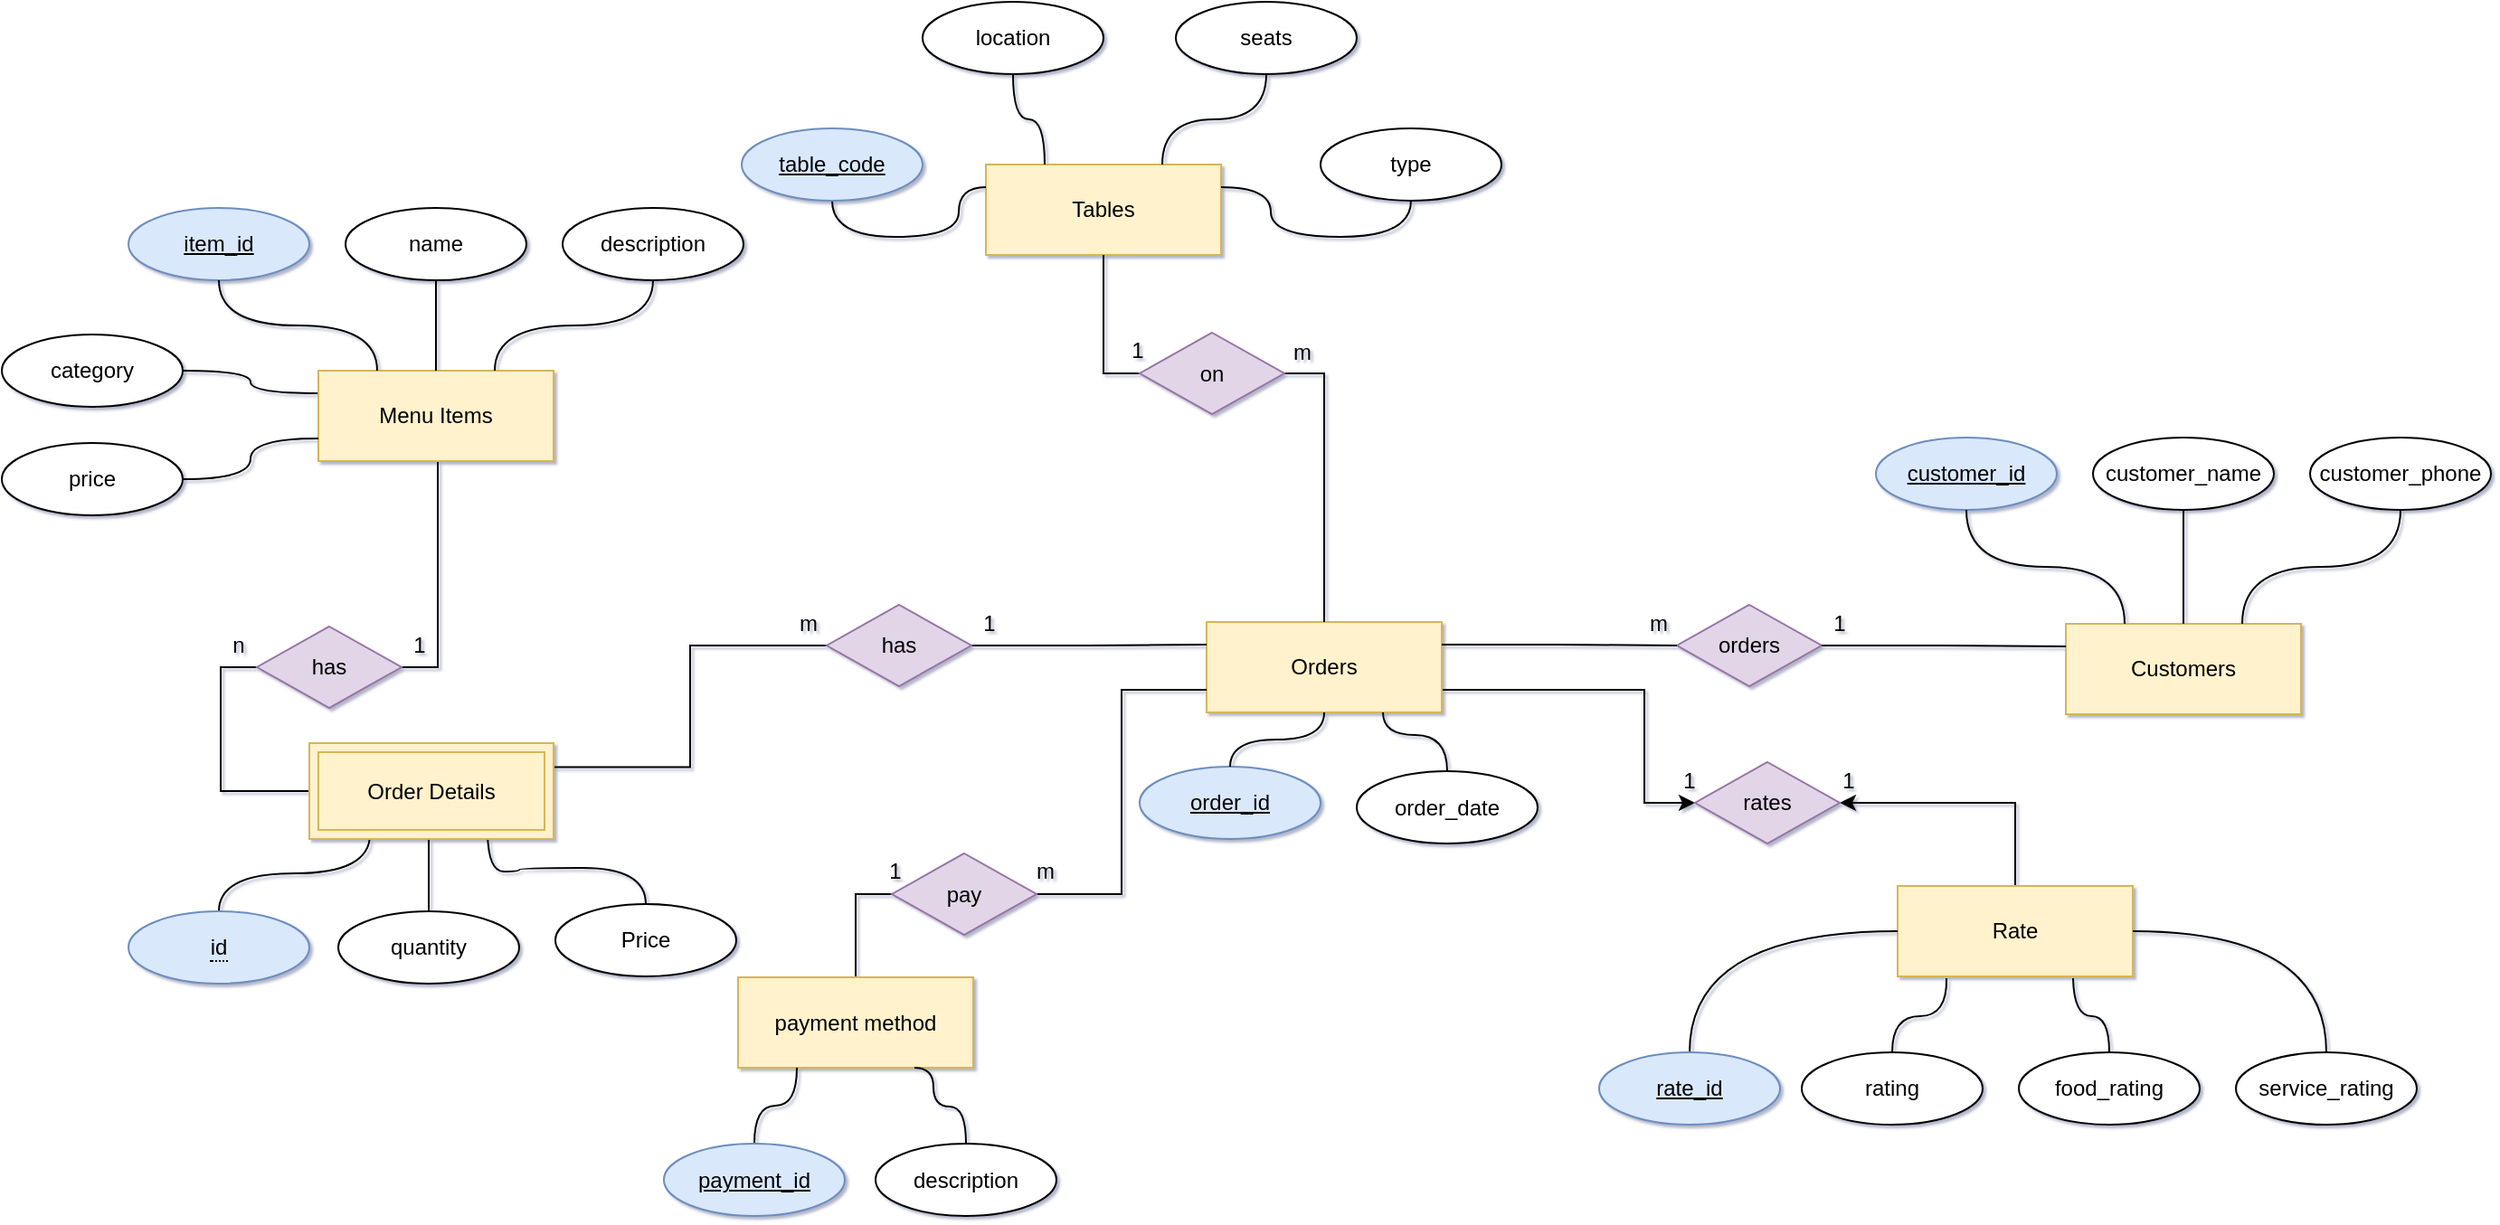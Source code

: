 <mxfile version="24.2.0" type="device">
  <diagram name="Page-1" id="CKj48DAWiWCRyITGraYO">
    <mxGraphModel dx="1313" dy="696" grid="1" gridSize="10" guides="1" tooltips="1" connect="1" arrows="1" fold="1" page="1" pageScale="1" pageWidth="1500" pageHeight="800" math="0" shadow="1">
      <root>
        <mxCell id="0" />
        <mxCell id="1" parent="0" />
        <mxCell id="1pBHq02dKkBtK17RjuQz-1" value="Customers" style="whiteSpace=wrap;html=1;align=center;fillColor=#fff2cc;strokeColor=#d6b656;" parent="1" vertex="1">
          <mxGeometry x="1176" y="394" width="130" height="50" as="geometry" />
        </mxCell>
        <mxCell id="1pBHq02dKkBtK17RjuQz-2" value="customer_id" style="ellipse;whiteSpace=wrap;html=1;align=center;fontStyle=4;fillColor=#dae8fc;strokeColor=#6c8ebf;" parent="1" vertex="1">
          <mxGeometry x="1071" y="291" width="100" height="40" as="geometry" />
        </mxCell>
        <mxCell id="1pBHq02dKkBtK17RjuQz-3" value="customer_name" style="ellipse;whiteSpace=wrap;html=1;align=center;" parent="1" vertex="1">
          <mxGeometry x="1191" y="291" width="100" height="40" as="geometry" />
        </mxCell>
        <mxCell id="1pBHq02dKkBtK17RjuQz-4" value="customer_phone" style="ellipse;whiteSpace=wrap;html=1;align=center;" parent="1" vertex="1">
          <mxGeometry x="1311" y="291" width="100" height="40" as="geometry" />
        </mxCell>
        <mxCell id="1pBHq02dKkBtK17RjuQz-6" value="" style="endArrow=none;html=1;rounded=0;exitX=0.5;exitY=1;exitDx=0;exitDy=0;entryX=0.25;entryY=0;entryDx=0;entryDy=0;edgeStyle=orthogonalEdgeStyle;curved=1;" parent="1" source="1pBHq02dKkBtK17RjuQz-2" target="1pBHq02dKkBtK17RjuQz-1" edge="1">
          <mxGeometry width="50" height="50" relative="1" as="geometry">
            <mxPoint x="1201" y="441" as="sourcePoint" />
            <mxPoint x="1251" y="391" as="targetPoint" />
          </mxGeometry>
        </mxCell>
        <mxCell id="1pBHq02dKkBtK17RjuQz-7" value="" style="endArrow=none;html=1;rounded=0;exitX=0.5;exitY=1;exitDx=0;exitDy=0;entryX=0.5;entryY=0;entryDx=0;entryDy=0;edgeStyle=orthogonalEdgeStyle;curved=1;" parent="1" source="1pBHq02dKkBtK17RjuQz-3" target="1pBHq02dKkBtK17RjuQz-1" edge="1">
          <mxGeometry width="50" height="50" relative="1" as="geometry">
            <mxPoint x="1201" y="441" as="sourcePoint" />
            <mxPoint x="1251" y="391" as="targetPoint" />
          </mxGeometry>
        </mxCell>
        <mxCell id="1pBHq02dKkBtK17RjuQz-8" value="" style="endArrow=none;html=1;rounded=0;exitX=0.5;exitY=1;exitDx=0;exitDy=0;entryX=0.75;entryY=0;entryDx=0;entryDy=0;edgeStyle=orthogonalEdgeStyle;curved=1;" parent="1" source="1pBHq02dKkBtK17RjuQz-4" target="1pBHq02dKkBtK17RjuQz-1" edge="1">
          <mxGeometry width="50" height="50" relative="1" as="geometry">
            <mxPoint x="1201" y="441" as="sourcePoint" />
            <mxPoint x="1251" y="391" as="targetPoint" />
          </mxGeometry>
        </mxCell>
        <mxCell id="Eqx65Gs6gH6JzsVylJfH-11" style="edgeStyle=orthogonalEdgeStyle;rounded=0;orthogonalLoop=1;jettySize=auto;html=1;exitX=1;exitY=0.75;exitDx=0;exitDy=0;entryX=0;entryY=0.5;entryDx=0;entryDy=0;" parent="1" source="1pBHq02dKkBtK17RjuQz-9" target="Eqx65Gs6gH6JzsVylJfH-9" edge="1">
          <mxGeometry relative="1" as="geometry">
            <Array as="points">
              <mxPoint x="943" y="431" />
              <mxPoint x="943" y="493" />
            </Array>
          </mxGeometry>
        </mxCell>
        <mxCell id="1pBHq02dKkBtK17RjuQz-9" value="Orders" style="whiteSpace=wrap;html=1;align=center;fillColor=#fff2cc;strokeColor=#d6b656;" parent="1" vertex="1">
          <mxGeometry x="701" y="393" width="130" height="50" as="geometry" />
        </mxCell>
        <mxCell id="1pBHq02dKkBtK17RjuQz-11" value="&lt;u&gt;order_id&lt;/u&gt;" style="ellipse;whiteSpace=wrap;html=1;align=center;fillColor=#dae8fc;strokeColor=#6c8ebf;" parent="1" vertex="1">
          <mxGeometry x="664" y="473" width="100" height="40" as="geometry" />
        </mxCell>
        <mxCell id="1pBHq02dKkBtK17RjuQz-14" value="" style="endArrow=none;html=1;rounded=0;exitX=0.5;exitY=0;exitDx=0;exitDy=0;entryX=0.5;entryY=1;entryDx=0;entryDy=0;edgeStyle=orthogonalEdgeStyle;curved=1;" parent="1" source="1pBHq02dKkBtK17RjuQz-11" target="1pBHq02dKkBtK17RjuQz-9" edge="1">
          <mxGeometry width="50" height="50" relative="1" as="geometry">
            <mxPoint x="726" y="453" as="sourcePoint" />
            <mxPoint x="776" y="403" as="targetPoint" />
          </mxGeometry>
        </mxCell>
        <mxCell id="1pBHq02dKkBtK17RjuQz-16" value="orders" style="shape=rhombus;perimeter=rhombusPerimeter;whiteSpace=wrap;html=1;align=center;fillColor=#e1d5e7;strokeColor=#9673a6;" parent="1" vertex="1">
          <mxGeometry x="961" y="383.5" width="80" height="45" as="geometry" />
        </mxCell>
        <mxCell id="1pBHq02dKkBtK17RjuQz-17" value="" style="endArrow=none;html=1;rounded=0;exitX=1;exitY=0.25;exitDx=0;exitDy=0;entryX=0;entryY=0.5;entryDx=0;entryDy=0;edgeStyle=orthogonalEdgeStyle;" parent="1" source="1pBHq02dKkBtK17RjuQz-9" target="1pBHq02dKkBtK17RjuQz-16" edge="1">
          <mxGeometry relative="1" as="geometry">
            <mxPoint x="921" y="403" as="sourcePoint" />
            <mxPoint x="1081" y="403" as="targetPoint" />
          </mxGeometry>
        </mxCell>
        <mxCell id="1pBHq02dKkBtK17RjuQz-18" value="" style="endArrow=none;html=1;rounded=0;entryX=0;entryY=0.25;entryDx=0;entryDy=0;exitX=1;exitY=0.5;exitDx=0;exitDy=0;edgeStyle=orthogonalEdgeStyle;" parent="1" source="1pBHq02dKkBtK17RjuQz-16" target="1pBHq02dKkBtK17RjuQz-1" edge="1">
          <mxGeometry relative="1" as="geometry">
            <mxPoint x="921" y="391" as="sourcePoint" />
            <mxPoint x="1081" y="391" as="targetPoint" />
          </mxGeometry>
        </mxCell>
        <mxCell id="1pBHq02dKkBtK17RjuQz-19" value="1" style="text;html=1;strokeColor=none;fillColor=none;align=center;verticalAlign=middle;whiteSpace=wrap;rounded=0;" parent="1" vertex="1">
          <mxGeometry x="1041" y="383.5" width="20" height="20" as="geometry" />
        </mxCell>
        <mxCell id="1pBHq02dKkBtK17RjuQz-22" value="m" style="text;html=1;strokeColor=none;fillColor=none;align=center;verticalAlign=middle;whiteSpace=wrap;rounded=0;" parent="1" vertex="1">
          <mxGeometry x="941" y="383.5" width="20" height="20" as="geometry" />
        </mxCell>
        <mxCell id="1pBHq02dKkBtK17RjuQz-91" style="edgeStyle=orthogonalEdgeStyle;rounded=0;orthogonalLoop=1;jettySize=auto;html=1;entryX=0;entryY=0.5;entryDx=0;entryDy=0;endArrow=none;endFill=0;exitX=0;exitY=0.5;exitDx=0;exitDy=0;" parent="1" source="1pBHq02dKkBtK17RjuQz-92" target="1pBHq02dKkBtK17RjuQz-44" edge="1">
          <mxGeometry relative="1" as="geometry">
            <mxPoint x="181" y="483" as="sourcePoint" />
          </mxGeometry>
        </mxCell>
        <mxCell id="1pBHq02dKkBtK17RjuQz-89" style="edgeStyle=orthogonalEdgeStyle;rounded=0;orthogonalLoop=1;jettySize=auto;html=1;exitX=0.5;exitY=0;exitDx=0;exitDy=0;entryX=0.25;entryY=1;entryDx=0;entryDy=0;curved=1;endArrow=none;endFill=0;" parent="1" source="1pBHq02dKkBtK17RjuQz-93" edge="1">
          <mxGeometry relative="1" as="geometry">
            <mxPoint x="151" y="549" as="sourcePoint" />
            <mxPoint x="238.5" y="510" as="targetPoint" />
          </mxGeometry>
        </mxCell>
        <mxCell id="1pBHq02dKkBtK17RjuQz-88" style="edgeStyle=orthogonalEdgeStyle;rounded=0;orthogonalLoop=1;jettySize=auto;html=1;exitX=0.5;exitY=0;exitDx=0;exitDy=0;entryX=0.5;entryY=1;entryDx=0;entryDy=0;endArrow=none;endFill=0;" parent="1" source="1pBHq02dKkBtK17RjuQz-26" edge="1">
          <mxGeometry relative="1" as="geometry">
            <mxPoint x="271" y="510" as="targetPoint" />
          </mxGeometry>
        </mxCell>
        <mxCell id="1pBHq02dKkBtK17RjuQz-26" value="quantity" style="ellipse;whiteSpace=wrap;html=1;align=center;" parent="1" vertex="1">
          <mxGeometry x="221" y="553" width="100" height="40" as="geometry" />
        </mxCell>
        <mxCell id="1pBHq02dKkBtK17RjuQz-35" style="edgeStyle=orthogonalEdgeStyle;rounded=0;orthogonalLoop=1;jettySize=auto;html=1;exitX=1;exitY=0.5;exitDx=0;exitDy=0;entryX=0;entryY=0.25;entryDx=0;entryDy=0;endArrow=none;endFill=0;" parent="1" source="1pBHq02dKkBtK17RjuQz-31" target="1pBHq02dKkBtK17RjuQz-9" edge="1">
          <mxGeometry relative="1" as="geometry">
            <mxPoint x="621" y="418.19" as="targetPoint" />
          </mxGeometry>
        </mxCell>
        <mxCell id="1pBHq02dKkBtK17RjuQz-36" style="edgeStyle=orthogonalEdgeStyle;rounded=0;orthogonalLoop=1;jettySize=auto;html=1;exitX=0;exitY=0.5;exitDx=0;exitDy=0;endArrow=none;endFill=0;entryX=1;entryY=0.25;entryDx=0;entryDy=0;" parent="1" source="1pBHq02dKkBtK17RjuQz-31" target="1pBHq02dKkBtK17RjuQz-92" edge="1">
          <mxGeometry relative="1" as="geometry">
            <mxPoint x="361" y="473" as="targetPoint" />
          </mxGeometry>
        </mxCell>
        <mxCell id="1pBHq02dKkBtK17RjuQz-31" value="has" style="shape=rhombus;perimeter=rhombusPerimeter;whiteSpace=wrap;html=1;align=center;fillColor=#e1d5e7;strokeColor=#9673a6;" parent="1" vertex="1">
          <mxGeometry x="491" y="383.5" width="80" height="45" as="geometry" />
        </mxCell>
        <mxCell id="1pBHq02dKkBtK17RjuQz-32" value="1" style="text;html=1;strokeColor=none;fillColor=none;align=center;verticalAlign=middle;whiteSpace=wrap;rounded=0;" parent="1" vertex="1">
          <mxGeometry x="571" y="383.5" width="20" height="20" as="geometry" />
        </mxCell>
        <mxCell id="1pBHq02dKkBtK17RjuQz-33" value="m" style="text;html=1;strokeColor=none;fillColor=none;align=center;verticalAlign=middle;whiteSpace=wrap;rounded=0;" parent="1" vertex="1">
          <mxGeometry x="471" y="383.5" width="20" height="20" as="geometry" />
        </mxCell>
        <mxCell id="1pBHq02dKkBtK17RjuQz-87" style="edgeStyle=orthogonalEdgeStyle;rounded=0;orthogonalLoop=1;jettySize=auto;html=1;exitX=0.5;exitY=0;exitDx=0;exitDy=0;entryX=0.75;entryY=1;entryDx=0;entryDy=0;curved=1;endArrow=none;endFill=0;" parent="1" source="1pBHq02dKkBtK17RjuQz-34" edge="1">
          <mxGeometry relative="1" as="geometry">
            <mxPoint x="303.5" y="510" as="targetPoint" />
          </mxGeometry>
        </mxCell>
        <mxCell id="1pBHq02dKkBtK17RjuQz-34" value="Price" style="ellipse;whiteSpace=wrap;html=1;align=center;" parent="1" vertex="1">
          <mxGeometry x="341" y="549" width="100" height="40" as="geometry" />
        </mxCell>
        <mxCell id="1pBHq02dKkBtK17RjuQz-55" style="edgeStyle=orthogonalEdgeStyle;rounded=0;orthogonalLoop=1;jettySize=auto;html=1;exitX=0;exitY=0.25;exitDx=0;exitDy=0;entryX=1;entryY=0.5;entryDx=0;entryDy=0;curved=1;endArrow=none;endFill=0;" parent="1" source="1pBHq02dKkBtK17RjuQz-37" target="1pBHq02dKkBtK17RjuQz-51" edge="1">
          <mxGeometry relative="1" as="geometry" />
        </mxCell>
        <mxCell id="1pBHq02dKkBtK17RjuQz-90" style="edgeStyle=orthogonalEdgeStyle;rounded=0;orthogonalLoop=1;jettySize=auto;html=1;exitX=0.5;exitY=1;exitDx=0;exitDy=0;entryX=1;entryY=0.5;entryDx=0;entryDy=0;endArrow=none;endFill=0;" parent="1" source="1pBHq02dKkBtK17RjuQz-37" target="1pBHq02dKkBtK17RjuQz-44" edge="1">
          <mxGeometry relative="1" as="geometry">
            <Array as="points">
              <mxPoint x="246" y="304" />
              <mxPoint x="276" y="304" />
              <mxPoint x="276" y="418" />
            </Array>
          </mxGeometry>
        </mxCell>
        <mxCell id="1pBHq02dKkBtK17RjuQz-37" value="Menu Items" style="whiteSpace=wrap;html=1;align=center;fillColor=#fff2cc;strokeColor=#d6b656;" parent="1" vertex="1">
          <mxGeometry x="210" y="254" width="130" height="50" as="geometry" />
        </mxCell>
        <mxCell id="1pBHq02dKkBtK17RjuQz-38" value="item_id" style="ellipse;whiteSpace=wrap;html=1;align=center;fontStyle=4;fillColor=#dae8fc;strokeColor=#6c8ebf;" parent="1" vertex="1">
          <mxGeometry x="105" y="164" width="100" height="40" as="geometry" />
        </mxCell>
        <mxCell id="1pBHq02dKkBtK17RjuQz-39" value="name" style="ellipse;whiteSpace=wrap;html=1;align=center;" parent="1" vertex="1">
          <mxGeometry x="225" y="164" width="100" height="40" as="geometry" />
        </mxCell>
        <mxCell id="1pBHq02dKkBtK17RjuQz-40" value="" style="endArrow=none;html=1;rounded=0;exitX=0.5;exitY=1;exitDx=0;exitDy=0;entryX=0.25;entryY=0;entryDx=0;entryDy=0;edgeStyle=orthogonalEdgeStyle;curved=1;" parent="1" source="1pBHq02dKkBtK17RjuQz-38" target="1pBHq02dKkBtK17RjuQz-37" edge="1">
          <mxGeometry width="50" height="50" relative="1" as="geometry">
            <mxPoint x="235" y="314" as="sourcePoint" />
            <mxPoint x="285" y="264" as="targetPoint" />
          </mxGeometry>
        </mxCell>
        <mxCell id="1pBHq02dKkBtK17RjuQz-41" value="" style="endArrow=none;html=1;rounded=0;exitX=0.5;exitY=1;exitDx=0;exitDy=0;entryX=0.5;entryY=0;entryDx=0;entryDy=0;edgeStyle=orthogonalEdgeStyle;curved=1;" parent="1" source="1pBHq02dKkBtK17RjuQz-39" target="1pBHq02dKkBtK17RjuQz-37" edge="1">
          <mxGeometry width="50" height="50" relative="1" as="geometry">
            <mxPoint x="235" y="314" as="sourcePoint" />
            <mxPoint x="285" y="264" as="targetPoint" />
          </mxGeometry>
        </mxCell>
        <mxCell id="1pBHq02dKkBtK17RjuQz-42" value="" style="endArrow=none;html=1;rounded=0;exitX=0.5;exitY=1;exitDx=0;exitDy=0;entryX=0.75;entryY=0;entryDx=0;entryDy=0;edgeStyle=orthogonalEdgeStyle;curved=1;" parent="1" source="1pBHq02dKkBtK17RjuQz-49" target="1pBHq02dKkBtK17RjuQz-37" edge="1">
          <mxGeometry width="50" height="50" relative="1" as="geometry">
            <mxPoint x="395.0" y="204" as="sourcePoint" />
            <mxPoint x="285" y="264" as="targetPoint" />
          </mxGeometry>
        </mxCell>
        <mxCell id="1pBHq02dKkBtK17RjuQz-44" value="has" style="shape=rhombus;perimeter=rhombusPerimeter;whiteSpace=wrap;html=1;align=center;fillColor=#e1d5e7;strokeColor=#9673a6;" parent="1" vertex="1">
          <mxGeometry x="176" y="395.5" width="80" height="45" as="geometry" />
        </mxCell>
        <mxCell id="1pBHq02dKkBtK17RjuQz-45" value="1" style="text;html=1;strokeColor=none;fillColor=none;align=center;verticalAlign=middle;whiteSpace=wrap;rounded=0;" parent="1" vertex="1">
          <mxGeometry x="256" y="395.5" width="20" height="20" as="geometry" />
        </mxCell>
        <mxCell id="1pBHq02dKkBtK17RjuQz-46" value="n" style="text;html=1;strokeColor=none;fillColor=none;align=center;verticalAlign=middle;whiteSpace=wrap;rounded=0;" parent="1" vertex="1">
          <mxGeometry x="156" y="395.5" width="20" height="20" as="geometry" />
        </mxCell>
        <mxCell id="1pBHq02dKkBtK17RjuQz-49" value="description" style="ellipse;whiteSpace=wrap;html=1;align=center;" parent="1" vertex="1">
          <mxGeometry x="345" y="164" width="100" height="40" as="geometry" />
        </mxCell>
        <mxCell id="1pBHq02dKkBtK17RjuQz-51" value="category" style="ellipse;whiteSpace=wrap;html=1;align=center;" parent="1" vertex="1">
          <mxGeometry x="35" y="234" width="100" height="40" as="geometry" />
        </mxCell>
        <mxCell id="1pBHq02dKkBtK17RjuQz-56" style="edgeStyle=orthogonalEdgeStyle;rounded=0;orthogonalLoop=1;jettySize=auto;html=1;exitX=1;exitY=0.5;exitDx=0;exitDy=0;entryX=0;entryY=0.75;entryDx=0;entryDy=0;curved=1;endArrow=none;endFill=0;" parent="1" source="1pBHq02dKkBtK17RjuQz-52" target="1pBHq02dKkBtK17RjuQz-37" edge="1">
          <mxGeometry relative="1" as="geometry" />
        </mxCell>
        <mxCell id="1pBHq02dKkBtK17RjuQz-52" value="price" style="ellipse;whiteSpace=wrap;html=1;align=center;" parent="1" vertex="1">
          <mxGeometry x="35" y="294" width="100" height="40" as="geometry" />
        </mxCell>
        <mxCell id="1pBHq02dKkBtK17RjuQz-110" style="edgeStyle=orthogonalEdgeStyle;rounded=0;orthogonalLoop=1;jettySize=auto;html=1;exitX=0.5;exitY=0;exitDx=0;exitDy=0;entryX=0.75;entryY=1;entryDx=0;entryDy=0;curved=1;endArrow=none;endFill=0;" parent="1" source="1pBHq02dKkBtK17RjuQz-57" target="1pBHq02dKkBtK17RjuQz-9" edge="1">
          <mxGeometry relative="1" as="geometry" />
        </mxCell>
        <mxCell id="1pBHq02dKkBtK17RjuQz-57" value="order_date" style="ellipse;whiteSpace=wrap;html=1;align=center;" parent="1" vertex="1">
          <mxGeometry x="784" y="475.5" width="100" height="40" as="geometry" />
        </mxCell>
        <mxCell id="1pBHq02dKkBtK17RjuQz-60" value="Tables" style="whiteSpace=wrap;html=1;align=center;fillColor=#fff2cc;strokeColor=#d6b656;" parent="1" vertex="1">
          <mxGeometry x="579" y="140" width="130" height="50" as="geometry" />
        </mxCell>
        <mxCell id="1pBHq02dKkBtK17RjuQz-82" style="edgeStyle=orthogonalEdgeStyle;rounded=0;orthogonalLoop=1;jettySize=auto;html=1;exitX=0.5;exitY=1;exitDx=0;exitDy=0;entryX=0;entryY=0.25;entryDx=0;entryDy=0;curved=1;endArrow=none;endFill=0;" parent="1" source="1pBHq02dKkBtK17RjuQz-61" target="1pBHq02dKkBtK17RjuQz-60" edge="1">
          <mxGeometry relative="1" as="geometry" />
        </mxCell>
        <mxCell id="1pBHq02dKkBtK17RjuQz-61" value="table_code" style="ellipse;whiteSpace=wrap;html=1;align=center;fontStyle=4;fillColor=#dae8fc;strokeColor=#6c8ebf;" parent="1" vertex="1">
          <mxGeometry x="444" y="120" width="100" height="40" as="geometry" />
        </mxCell>
        <mxCell id="1pBHq02dKkBtK17RjuQz-83" style="edgeStyle=orthogonalEdgeStyle;rounded=0;orthogonalLoop=1;jettySize=auto;html=1;exitX=0.5;exitY=1;exitDx=0;exitDy=0;entryX=0.25;entryY=0;entryDx=0;entryDy=0;curved=1;endArrow=none;endFill=0;" parent="1" source="1pBHq02dKkBtK17RjuQz-62" target="1pBHq02dKkBtK17RjuQz-60" edge="1">
          <mxGeometry relative="1" as="geometry" />
        </mxCell>
        <mxCell id="1pBHq02dKkBtK17RjuQz-62" value="location" style="ellipse;whiteSpace=wrap;html=1;align=center;" parent="1" vertex="1">
          <mxGeometry x="544" y="50" width="100" height="40" as="geometry" />
        </mxCell>
        <mxCell id="1pBHq02dKkBtK17RjuQz-78" style="edgeStyle=orthogonalEdgeStyle;rounded=0;orthogonalLoop=1;jettySize=auto;html=1;exitX=0.5;exitY=1;exitDx=0;exitDy=0;entryX=0.75;entryY=0;entryDx=0;entryDy=0;endArrow=none;endFill=0;curved=1;" parent="1" source="1pBHq02dKkBtK17RjuQz-63" target="1pBHq02dKkBtK17RjuQz-60" edge="1">
          <mxGeometry relative="1" as="geometry" />
        </mxCell>
        <mxCell id="1pBHq02dKkBtK17RjuQz-63" value="seats" style="ellipse;whiteSpace=wrap;html=1;align=center;" parent="1" vertex="1">
          <mxGeometry x="684" y="50" width="100" height="40" as="geometry" />
        </mxCell>
        <mxCell id="1pBHq02dKkBtK17RjuQz-81" style="edgeStyle=orthogonalEdgeStyle;rounded=0;orthogonalLoop=1;jettySize=auto;html=1;exitX=0.5;exitY=1;exitDx=0;exitDy=0;entryX=1;entryY=0.25;entryDx=0;entryDy=0;curved=1;endArrow=none;endFill=0;" parent="1" source="1pBHq02dKkBtK17RjuQz-67" target="1pBHq02dKkBtK17RjuQz-60" edge="1">
          <mxGeometry relative="1" as="geometry" />
        </mxCell>
        <mxCell id="1pBHq02dKkBtK17RjuQz-67" value="type" style="ellipse;whiteSpace=wrap;html=1;align=center;" parent="1" vertex="1">
          <mxGeometry x="764" y="120" width="100" height="40" as="geometry" />
        </mxCell>
        <mxCell id="1pBHq02dKkBtK17RjuQz-84" style="edgeStyle=orthogonalEdgeStyle;rounded=0;orthogonalLoop=1;jettySize=auto;html=1;exitX=0;exitY=0.5;exitDx=0;exitDy=0;entryX=0.5;entryY=1;entryDx=0;entryDy=0;endArrow=none;endFill=0;" parent="1" source="1pBHq02dKkBtK17RjuQz-73" target="1pBHq02dKkBtK17RjuQz-60" edge="1">
          <mxGeometry relative="1" as="geometry" />
        </mxCell>
        <mxCell id="1pBHq02dKkBtK17RjuQz-86" style="edgeStyle=orthogonalEdgeStyle;rounded=0;orthogonalLoop=1;jettySize=auto;html=1;exitX=1;exitY=0.5;exitDx=0;exitDy=0;entryX=0.5;entryY=0;entryDx=0;entryDy=0;endArrow=none;endFill=0;" parent="1" source="1pBHq02dKkBtK17RjuQz-73" target="1pBHq02dKkBtK17RjuQz-9" edge="1">
          <mxGeometry relative="1" as="geometry" />
        </mxCell>
        <mxCell id="1pBHq02dKkBtK17RjuQz-73" value="on" style="shape=rhombus;perimeter=rhombusPerimeter;whiteSpace=wrap;html=1;align=center;fillColor=#e1d5e7;strokeColor=#9673a6;" parent="1" vertex="1">
          <mxGeometry x="664" y="233" width="80" height="45" as="geometry" />
        </mxCell>
        <mxCell id="1pBHq02dKkBtK17RjuQz-74" value="1" style="text;html=1;strokeColor=none;fillColor=none;align=center;verticalAlign=middle;whiteSpace=wrap;rounded=0;" parent="1" vertex="1">
          <mxGeometry x="653" y="233" width="20" height="20" as="geometry" />
        </mxCell>
        <mxCell id="1pBHq02dKkBtK17RjuQz-75" value="m" style="text;html=1;strokeColor=none;fillColor=none;align=center;verticalAlign=middle;whiteSpace=wrap;rounded=0;" parent="1" vertex="1">
          <mxGeometry x="744" y="234" width="20" height="20" as="geometry" />
        </mxCell>
        <mxCell id="1pBHq02dKkBtK17RjuQz-92" value="Order Details" style="shape=ext;margin=3;double=1;whiteSpace=wrap;html=1;align=center;fillColor=#fff2cc;strokeColor=#d6b656;" parent="1" vertex="1">
          <mxGeometry x="205" y="460" width="135" height="53" as="geometry" />
        </mxCell>
        <mxCell id="1pBHq02dKkBtK17RjuQz-93" value="&lt;span style=&quot;border-bottom: 1px dotted&quot;&gt;id&lt;/span&gt;" style="ellipse;whiteSpace=wrap;html=1;align=center;fillColor=#dae8fc;strokeColor=#6c8ebf;" parent="1" vertex="1">
          <mxGeometry x="105" y="553" width="100" height="40" as="geometry" />
        </mxCell>
        <mxCell id="Eqx65Gs6gH6JzsVylJfH-10" style="edgeStyle=orthogonalEdgeStyle;rounded=0;orthogonalLoop=1;jettySize=auto;html=1;exitX=0.5;exitY=0;exitDx=0;exitDy=0;entryX=1;entryY=0.5;entryDx=0;entryDy=0;" parent="1" source="Eqx65Gs6gH6JzsVylJfH-3" target="Eqx65Gs6gH6JzsVylJfH-9" edge="1">
          <mxGeometry relative="1" as="geometry" />
        </mxCell>
        <mxCell id="Eqx65Gs6gH6JzsVylJfH-3" value="Rate" style="whiteSpace=wrap;html=1;align=center;fillColor=#fff2cc;strokeColor=#d6b656;" parent="1" vertex="1">
          <mxGeometry x="1083" y="539" width="130" height="50" as="geometry" />
        </mxCell>
        <mxCell id="93BB4N5GSRnZrMejFAiB-12" style="edgeStyle=orthogonalEdgeStyle;rounded=0;orthogonalLoop=1;jettySize=auto;html=1;entryX=0;entryY=0.5;entryDx=0;entryDy=0;curved=1;endArrow=none;endFill=0;" edge="1" parent="1" source="Eqx65Gs6gH6JzsVylJfH-4" target="Eqx65Gs6gH6JzsVylJfH-3">
          <mxGeometry relative="1" as="geometry">
            <Array as="points">
              <mxPoint x="968" y="564" />
            </Array>
          </mxGeometry>
        </mxCell>
        <mxCell id="Eqx65Gs6gH6JzsVylJfH-4" value="rate_id" style="ellipse;whiteSpace=wrap;html=1;align=center;fontStyle=4;fillColor=#dae8fc;strokeColor=#6c8ebf;" parent="1" vertex="1">
          <mxGeometry x="918" y="631" width="100" height="40" as="geometry" />
        </mxCell>
        <mxCell id="93BB4N5GSRnZrMejFAiB-13" style="edgeStyle=orthogonalEdgeStyle;rounded=0;orthogonalLoop=1;jettySize=auto;html=1;endArrow=none;endFill=0;curved=1;" edge="1" parent="1" source="Eqx65Gs6gH6JzsVylJfH-6">
          <mxGeometry relative="1" as="geometry">
            <mxPoint x="1110" y="590.0" as="targetPoint" />
          </mxGeometry>
        </mxCell>
        <mxCell id="Eqx65Gs6gH6JzsVylJfH-6" value="rating" style="ellipse;whiteSpace=wrap;html=1;align=center;" parent="1" vertex="1">
          <mxGeometry x="1030" y="631" width="100" height="40" as="geometry" />
        </mxCell>
        <mxCell id="Eqx65Gs6gH6JzsVylJfH-9" value="rates" style="shape=rhombus;perimeter=rhombusPerimeter;whiteSpace=wrap;html=1;align=center;fillColor=#e1d5e7;strokeColor=#9673a6;" parent="1" vertex="1">
          <mxGeometry x="971" y="470.5" width="80" height="45" as="geometry" />
        </mxCell>
        <mxCell id="Eqx65Gs6gH6JzsVylJfH-12" value="1" style="text;html=1;strokeColor=none;fillColor=none;align=center;verticalAlign=middle;whiteSpace=wrap;rounded=0;" parent="1" vertex="1">
          <mxGeometry x="1046" y="470.5" width="20" height="20" as="geometry" />
        </mxCell>
        <mxCell id="Eqx65Gs6gH6JzsVylJfH-13" value="1" style="text;html=1;strokeColor=none;fillColor=none;align=center;verticalAlign=middle;whiteSpace=wrap;rounded=0;" parent="1" vertex="1">
          <mxGeometry x="958" y="470.5" width="20" height="20" as="geometry" />
        </mxCell>
        <mxCell id="Eqx65Gs6gH6JzsVylJfH-25" style="edgeStyle=orthogonalEdgeStyle;rounded=0;orthogonalLoop=1;jettySize=auto;html=1;exitX=0.5;exitY=0;exitDx=0;exitDy=0;entryX=0;entryY=0.5;entryDx=0;entryDy=0;endArrow=none;endFill=0;" parent="1" source="Eqx65Gs6gH6JzsVylJfH-15" target="Eqx65Gs6gH6JzsVylJfH-20" edge="1">
          <mxGeometry relative="1" as="geometry">
            <mxPoint x="523" y="551" as="targetPoint" />
          </mxGeometry>
        </mxCell>
        <mxCell id="Eqx65Gs6gH6JzsVylJfH-15" value="payment method" style="whiteSpace=wrap;html=1;align=center;fillColor=#fff2cc;strokeColor=#d6b656;" parent="1" vertex="1">
          <mxGeometry x="442" y="589.5" width="130" height="50" as="geometry" />
        </mxCell>
        <mxCell id="Eqx65Gs6gH6JzsVylJfH-16" style="edgeStyle=orthogonalEdgeStyle;rounded=0;orthogonalLoop=1;jettySize=auto;html=1;exitX=0.5;exitY=0;exitDx=0;exitDy=0;entryX=0.25;entryY=1;entryDx=0;entryDy=0;curved=1;endArrow=none;endFill=0;" parent="1" source="Eqx65Gs6gH6JzsVylJfH-17" target="Eqx65Gs6gH6JzsVylJfH-15" edge="1">
          <mxGeometry relative="1" as="geometry" />
        </mxCell>
        <mxCell id="Eqx65Gs6gH6JzsVylJfH-17" value="payment_id" style="ellipse;whiteSpace=wrap;html=1;align=center;fontStyle=4;fillColor=#dae8fc;strokeColor=#6c8ebf;" parent="1" vertex="1">
          <mxGeometry x="401" y="681.5" width="100" height="40" as="geometry" />
        </mxCell>
        <mxCell id="Eqx65Gs6gH6JzsVylJfH-18" style="edgeStyle=orthogonalEdgeStyle;rounded=0;orthogonalLoop=1;jettySize=auto;html=1;exitX=0.5;exitY=0;exitDx=0;exitDy=0;entryX=0.75;entryY=1;entryDx=0;entryDy=0;curved=1;endArrow=none;endFill=0;" parent="1" source="Eqx65Gs6gH6JzsVylJfH-19" target="Eqx65Gs6gH6JzsVylJfH-15" edge="1">
          <mxGeometry relative="1" as="geometry">
            <Array as="points">
              <mxPoint x="568" y="661" />
              <mxPoint x="550" y="661" />
              <mxPoint x="550" y="640" />
            </Array>
          </mxGeometry>
        </mxCell>
        <mxCell id="Eqx65Gs6gH6JzsVylJfH-19" value="description" style="ellipse;whiteSpace=wrap;html=1;align=center;" parent="1" vertex="1">
          <mxGeometry x="518" y="681.5" width="100" height="40" as="geometry" />
        </mxCell>
        <mxCell id="Eqx65Gs6gH6JzsVylJfH-26" style="edgeStyle=orthogonalEdgeStyle;rounded=0;orthogonalLoop=1;jettySize=auto;html=1;exitX=1;exitY=0.5;exitDx=0;exitDy=0;entryX=0;entryY=0.75;entryDx=0;entryDy=0;endArrow=none;endFill=0;" parent="1" source="Eqx65Gs6gH6JzsVylJfH-20" target="1pBHq02dKkBtK17RjuQz-9" edge="1">
          <mxGeometry relative="1" as="geometry" />
        </mxCell>
        <mxCell id="Eqx65Gs6gH6JzsVylJfH-20" value="pay" style="shape=rhombus;perimeter=rhombusPerimeter;whiteSpace=wrap;html=1;align=center;fillColor=#e1d5e7;strokeColor=#9673a6;" parent="1" vertex="1">
          <mxGeometry x="527" y="521" width="80" height="45" as="geometry" />
        </mxCell>
        <mxCell id="Eqx65Gs6gH6JzsVylJfH-21" value="m" style="text;html=1;strokeColor=none;fillColor=none;align=center;verticalAlign=middle;whiteSpace=wrap;rounded=0;" parent="1" vertex="1">
          <mxGeometry x="602" y="521" width="20" height="20" as="geometry" />
        </mxCell>
        <mxCell id="Eqx65Gs6gH6JzsVylJfH-22" value="1" style="text;html=1;strokeColor=none;fillColor=none;align=center;verticalAlign=middle;whiteSpace=wrap;rounded=0;" parent="1" vertex="1">
          <mxGeometry x="519" y="521" width="20" height="20" as="geometry" />
        </mxCell>
        <mxCell id="93BB4N5GSRnZrMejFAiB-14" style="edgeStyle=orthogonalEdgeStyle;rounded=0;orthogonalLoop=1;jettySize=auto;html=1;curved=1;endArrow=none;endFill=0;" edge="1" parent="1" source="93BB4N5GSRnZrMejFAiB-1">
          <mxGeometry relative="1" as="geometry">
            <mxPoint x="1180" y="590.0" as="targetPoint" />
          </mxGeometry>
        </mxCell>
        <mxCell id="93BB4N5GSRnZrMejFAiB-1" value="food_rating" style="ellipse;whiteSpace=wrap;html=1;align=center;" vertex="1" parent="1">
          <mxGeometry x="1150" y="631" width="100" height="40" as="geometry" />
        </mxCell>
        <mxCell id="93BB4N5GSRnZrMejFAiB-15" style="edgeStyle=orthogonalEdgeStyle;rounded=0;orthogonalLoop=1;jettySize=auto;html=1;entryX=1;entryY=0.5;entryDx=0;entryDy=0;endArrow=none;endFill=0;curved=1;" edge="1" parent="1" source="93BB4N5GSRnZrMejFAiB-2" target="Eqx65Gs6gH6JzsVylJfH-3">
          <mxGeometry relative="1" as="geometry">
            <Array as="points">
              <mxPoint x="1320" y="564" />
            </Array>
          </mxGeometry>
        </mxCell>
        <mxCell id="93BB4N5GSRnZrMejFAiB-2" value="service_rating" style="ellipse;whiteSpace=wrap;html=1;align=center;" vertex="1" parent="1">
          <mxGeometry x="1270" y="631" width="100" height="40" as="geometry" />
        </mxCell>
      </root>
    </mxGraphModel>
  </diagram>
</mxfile>
